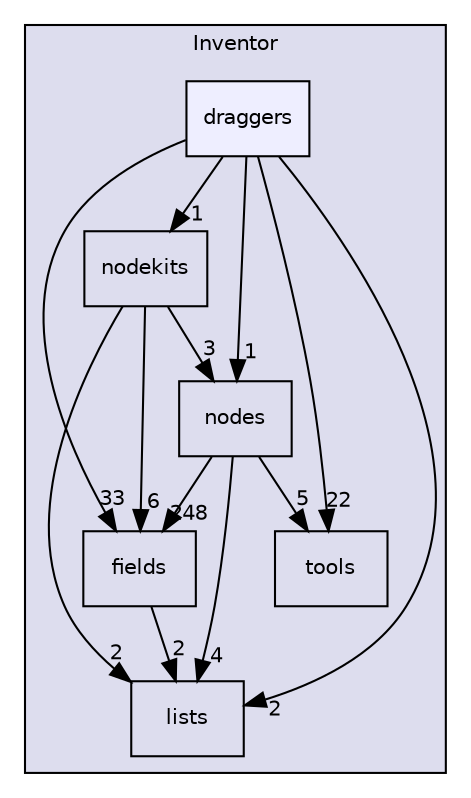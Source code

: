 digraph "include/Inventor/draggers" {
  compound=true
  node [ fontsize="10", fontname="Helvetica"];
  edge [ labelfontsize="10", labelfontname="Helvetica"];
  subgraph clusterdir_469ed70aca823fd8322768ad54869f94 {
    graph [ bgcolor="#ddddee", pencolor="black", label="Inventor" fontname="Helvetica", fontsize="10", URL="dir_469ed70aca823fd8322768ad54869f94.html"]
  dir_16fd29a9f2e6f29d20d173fde4d7c65d [shape=box label="tools" URL="dir_16fd29a9f2e6f29d20d173fde4d7c65d.html"];
  dir_3a848b90e1404780a5d06bb25bf974e3 [shape=box label="fields" URL="dir_3a848b90e1404780a5d06bb25bf974e3.html"];
  dir_9a2009052589fb2a7456603853aac0dd [shape=box label="nodekits" URL="dir_9a2009052589fb2a7456603853aac0dd.html"];
  dir_a1c1d9fc954b6310fc06e1f59b6e0117 [shape=box label="nodes" URL="dir_a1c1d9fc954b6310fc06e1f59b6e0117.html"];
  dir_ca70c12236109a46e85d75bbee1802dc [shape=box label="lists" URL="dir_ca70c12236109a46e85d75bbee1802dc.html"];
  dir_1fd3ba54a9cd9a95820217a533344bc6 [shape=box, label="draggers", style="filled", fillcolor="#eeeeff", pencolor="black", URL="dir_1fd3ba54a9cd9a95820217a533344bc6.html"];
  }
  dir_3a848b90e1404780a5d06bb25bf974e3->dir_ca70c12236109a46e85d75bbee1802dc [headlabel="2", labeldistance=1.5 headhref="dir_000031_000032.html"];
  dir_a1c1d9fc954b6310fc06e1f59b6e0117->dir_16fd29a9f2e6f29d20d173fde4d7c65d [headlabel="5", labeldistance=1.5 headhref="dir_000038_000043.html"];
  dir_a1c1d9fc954b6310fc06e1f59b6e0117->dir_3a848b90e1404780a5d06bb25bf974e3 [headlabel="248", labeldistance=1.5 headhref="dir_000038_000031.html"];
  dir_a1c1d9fc954b6310fc06e1f59b6e0117->dir_ca70c12236109a46e85d75bbee1802dc [headlabel="4", labeldistance=1.5 headhref="dir_000038_000032.html"];
  dir_9a2009052589fb2a7456603853aac0dd->dir_3a848b90e1404780a5d06bb25bf974e3 [headlabel="6", labeldistance=1.5 headhref="dir_000037_000031.html"];
  dir_9a2009052589fb2a7456603853aac0dd->dir_a1c1d9fc954b6310fc06e1f59b6e0117 [headlabel="3", labeldistance=1.5 headhref="dir_000037_000038.html"];
  dir_9a2009052589fb2a7456603853aac0dd->dir_ca70c12236109a46e85d75bbee1802dc [headlabel="2", labeldistance=1.5 headhref="dir_000037_000032.html"];
  dir_1fd3ba54a9cd9a95820217a533344bc6->dir_16fd29a9f2e6f29d20d173fde4d7c65d [headlabel="22", labeldistance=1.5 headhref="dir_000026_000043.html"];
  dir_1fd3ba54a9cd9a95820217a533344bc6->dir_3a848b90e1404780a5d06bb25bf974e3 [headlabel="33", labeldistance=1.5 headhref="dir_000026_000031.html"];
  dir_1fd3ba54a9cd9a95820217a533344bc6->dir_9a2009052589fb2a7456603853aac0dd [headlabel="1", labeldistance=1.5 headhref="dir_000026_000037.html"];
  dir_1fd3ba54a9cd9a95820217a533344bc6->dir_a1c1d9fc954b6310fc06e1f59b6e0117 [headlabel="1", labeldistance=1.5 headhref="dir_000026_000038.html"];
  dir_1fd3ba54a9cd9a95820217a533344bc6->dir_ca70c12236109a46e85d75bbee1802dc [headlabel="2", labeldistance=1.5 headhref="dir_000026_000032.html"];
}

